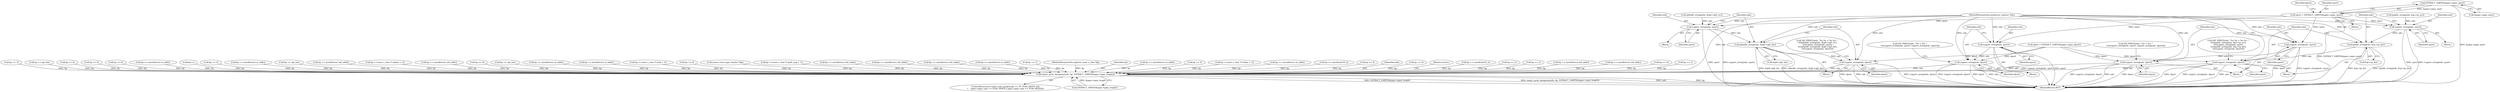 digraph "0_tcpdump_da6f1a677bfa4476abaeaf9b1afe1c4390f51b41@pointer" {
"1000204" [label="(Call,EXTRACT_16BITS(&pgm->pgm_sport))"];
"1000202" [label="(Call,sport = EXTRACT_16BITS(&pgm->pgm_sport))"];
"1000239" [label="(Call,tcpport_string(ndo, sport))"];
"1000243" [label="(Call,ip6addr_string(ndo, &ip6->ip6_dst))"];
"1000249" [label="(Call,tcpport_string(ndo, dport))"];
"1001998" [label="(Call,zmtp1_print_datagram(ndo, bp, EXTRACT_16BITS(&pgm->pgm_length)))"];
"1000260" [label="(Call,tcpport_string(ndo, sport))"];
"1000263" [label="(Call,tcpport_string(ndo, dport))"];
"1000288" [label="(Call,tcpport_string(ndo, sport))"];
"1000292" [label="(Call,ipaddr_string(ndo, &ip->ip_dst))"];
"1000298" [label="(Call,tcpport_string(ndo, dport))"];
"1000309" [label="(Call,tcpport_string(ndo, sport))"];
"1000312" [label="(Call,tcpport_string(ndo, dport))"];
"1000811" [label="(Call,bp += sizeof(struct in6_addr))"];
"1000433" [label="(Call,bp += sizeof(struct in6_addr))"];
"1000748" [label="(Call,bp += sizeof(struct in_addr))"];
"1001153" [label="(Call,bp += 2)"];
"1000311" [label="(Identifier,sport)"];
"1000244" [label="(Identifier,ndo)"];
"1000417" [label="(Call,bp += sizeof(struct in_addr))"];
"1001666" [label="(Call,bp += opt_len)"];
"1000560" [label="(Call,bp += sizeof(struct in6_addr))"];
"1000287" [label="(Block,)"];
"1001998" [label="(Call,zmtp1_print_datagram(ndo, bp, EXTRACT_16BITS(&pgm->pgm_length)))"];
"1000263" [label="(Call,tcpport_string(ndo, dport))"];
"1000281" [label="(Call,ipaddr_string(ndo, &ip->ip_src))"];
"1000288" [label="(Call,tcpport_string(ndo, sport))"];
"1000661" [label="(Call,bp = (const u_char *) (odata + 1))"];
"1000226" [label="(Call,ND_PRINT((ndo, \"%s.%s > %s.%s: \",\n\t\t\t\tip6addr_string(ndo, &ip6->ip6_src),\n\t\t\t\ttcpport_string(ndo, sport),\n\t\t\t\tip6addr_string(ndo, &ip6->ip6_dst),\n\t\t\t\ttcpport_string(ndo, dport))))"];
"1000764" [label="(Call,bp += sizeof(struct in6_addr))"];
"1000275" [label="(Call,ND_PRINT((ndo, \"%s.%s > %s.%s: \",\n\t\t\t\tipaddr_string(ndo, &ip->ip_src),\n\t\t\t\ttcpport_string(ndo, sport),\n\t\t\t\tipaddr_string(ndo, &ip->ip_dst),\n\t\t\t\ttcpport_string(ndo, dport))))"];
"1000242" [label="(Block,)"];
"1001530" [label="(Call,bp += 4)"];
"1001576" [label="(Call,bp += opt_len)"];
"1000298" [label="(Call,tcpport_string(ndo, dport))"];
"1000210" [label="(Identifier,dport)"];
"1000795" [label="(Call,bp += sizeof(struct in_addr))"];
"1000882" [label="(Call,bp = (const u_char *) (ack + 1))"];
"1001187" [label="(Call,bp += 4)"];
"1000128" [label="(Call,(const struct pgm_header *)bp)"];
"1000259" [label="(Block,)"];
"1000250" [label="(Identifier,ndo)"];
"1000299" [label="(Identifier,ndo)"];
"1000265" [label="(Identifier,dport)"];
"1000202" [label="(Call,sport = EXTRACT_16BITS(&pgm->pgm_sport))"];
"1000495" [label="(Call,bp = (const u_char *) (poll_msg + 1))"];
"1001803" [label="(Call,bp += sizeof(struct in6_addr))"];
"1000292" [label="(Call,ipaddr_string(ndo, &ip->ip_dst))"];
"1000241" [label="(Identifier,sport)"];
"1000314" [label="(Identifier,dport)"];
"1000107" [label="(MethodParameterIn,netdissect_options *ndo)"];
"1000108" [label="(MethodParameterIn,register const u_char *bp)"];
"1000232" [label="(Call,ip6addr_string(ndo, &ip6->ip6_src))"];
"1002000" [label="(Identifier,bp)"];
"1000261" [label="(Identifier,ndo)"];
"1000243" [label="(Call,ip6addr_string(ndo, &ip6->ip6_dst))"];
"1000309" [label="(Call,tcpport_string(ndo, sport))"];
"1000308" [label="(Block,)"];
"1000262" [label="(Identifier,sport)"];
"1001764" [label="(Call,bp += sizeof(struct in_addr))"];
"1001688" [label="(Call,bp += 2)"];
"1000698" [label="(Call,bp = (const u_char *) (rdata + 1))"];
"1000303" [label="(Call,ND_PRINT((ndo, \"%s > %s: \",\n\t\t\t\ttcpport_string(ndo, sport), tcpport_string(ndo, dport))))"];
"1000544" [label="(Call,bp += sizeof(struct in_addr))"];
"1000979" [label="(Call,bp += sizeof(uint16_t))"];
"1000240" [label="(Identifier,ndo)"];
"1000209" [label="(Call,dport = EXTRACT_16BITS(&pgm->pgm_dport))"];
"1001305" [label="(Call,bp += 4)"];
"1001999" [label="(Identifier,ndo)"];
"1000238" [label="(Block,)"];
"1000290" [label="(Identifier,sport)"];
"1001135" [label="(Call,bp += 4)"];
"1002006" [label="(Return,return;)"];
"1000264" [label="(Identifier,ndo)"];
"1000603" [label="(Call,bp += sizeof(uint32_t))"];
"1001624" [label="(Call,bp += 2)"];
"1000205" [label="(Call,&pgm->pgm_sport)"];
"1000254" [label="(Call,ND_PRINT((ndo, \"%s > %s: \",\n\t\t\t\ttcpport_string(ndo, sport), tcpport_string(ndo, dport))))"];
"1001598" [label="(Call,bp += 2)"];
"1001417" [label="(Call,bp += sizeof(struct in6_addr))"];
"1000204" [label="(Call,EXTRACT_16BITS(&pgm->pgm_sport))"];
"1001930" [label="(Call,bp += sizeof(struct in6_addr))"];
"1000249" [label="(Call,tcpport_string(ndo, dport))"];
"1001980" [label="(ControlStructure,if (ndo->ndo_packettype == PT_PGM_ZMTP1 &&\n\t    (pgm->pgm_type == PGM_ODATA || pgm->pgm_type == PGM_RDATA)))"];
"1000289" [label="(Identifier,ndo)"];
"1000310" [label="(Identifier,ndo)"];
"1000111" [label="(Block,)"];
"1000203" [label="(Identifier,sport)"];
"1001219" [label="(Call,bp += 4)"];
"1000251" [label="(Identifier,dport)"];
"1000313" [label="(Identifier,ndo)"];
"1001092" [label="(Call,bp += 2)"];
"1002001" [label="(Call,EXTRACT_16BITS(&pgm->pgm_length))"];
"1000239" [label="(Call,tcpport_string(ndo, sport))"];
"1001650" [label="(Call,bp += 2)"];
"1001962" [label="(Call,bp += opt_len)"];
"1002020" [label="(MethodReturn,RET)"];
"1001495" [label="(Call,bp += 4)"];
"1000294" [label="(Call,&ip->ip_dst)"];
"1001891" [label="(Call,bp += sizeof(struct in_addr))"];
"1001460" [label="(Call,bp += 4)"];
"1001261" [label="(Call,bp += 4)"];
"1001378" [label="(Call,bp += sizeof(struct in_addr))"];
"1001025" [label="(Call,bp++)"];
"1000291" [label="(Block,)"];
"1000293" [label="(Identifier,ndo)"];
"1001558" [label="(Call,bp += 2)"];
"1000245" [label="(Call,&ip6->ip6_dst)"];
"1000312" [label="(Call,tcpport_string(ndo, dport))"];
"1000300" [label="(Identifier,dport)"];
"1000260" [label="(Call,tcpport_string(ndo, sport))"];
"1000204" -> "1000202"  [label="AST: "];
"1000204" -> "1000205"  [label="CFG: "];
"1000205" -> "1000204"  [label="AST: "];
"1000202" -> "1000204"  [label="CFG: "];
"1000204" -> "1002020"  [label="DDG: &pgm->pgm_sport"];
"1000204" -> "1000202"  [label="DDG: &pgm->pgm_sport"];
"1000202" -> "1000111"  [label="AST: "];
"1000203" -> "1000202"  [label="AST: "];
"1000210" -> "1000202"  [label="CFG: "];
"1000202" -> "1002020"  [label="DDG: EXTRACT_16BITS(&pgm->pgm_sport)"];
"1000202" -> "1000239"  [label="DDG: sport"];
"1000202" -> "1000260"  [label="DDG: sport"];
"1000202" -> "1000288"  [label="DDG: sport"];
"1000202" -> "1000309"  [label="DDG: sport"];
"1000239" -> "1000238"  [label="AST: "];
"1000239" -> "1000241"  [label="CFG: "];
"1000240" -> "1000239"  [label="AST: "];
"1000241" -> "1000239"  [label="AST: "];
"1000244" -> "1000239"  [label="CFG: "];
"1000239" -> "1002020"  [label="DDG: tcpport_string(ndo, sport)"];
"1000239" -> "1002020"  [label="DDG: sport"];
"1000232" -> "1000239"  [label="DDG: ndo"];
"1000107" -> "1000239"  [label="DDG: ndo"];
"1000239" -> "1000243"  [label="DDG: ndo"];
"1000243" -> "1000242"  [label="AST: "];
"1000243" -> "1000245"  [label="CFG: "];
"1000244" -> "1000243"  [label="AST: "];
"1000245" -> "1000243"  [label="AST: "];
"1000250" -> "1000243"  [label="CFG: "];
"1000243" -> "1002020"  [label="DDG: &ip6->ip6_dst"];
"1000243" -> "1002020"  [label="DDG: ip6addr_string(ndo, &ip6->ip6_dst)"];
"1000107" -> "1000243"  [label="DDG: ndo"];
"1000243" -> "1000249"  [label="DDG: ndo"];
"1000249" -> "1000242"  [label="AST: "];
"1000249" -> "1000251"  [label="CFG: "];
"1000250" -> "1000249"  [label="AST: "];
"1000251" -> "1000249"  [label="AST: "];
"1000226" -> "1000249"  [label="CFG: "];
"1000249" -> "1002020"  [label="DDG: dport"];
"1000249" -> "1002020"  [label="DDG: ndo"];
"1000249" -> "1002020"  [label="DDG: tcpport_string(ndo, dport)"];
"1000107" -> "1000249"  [label="DDG: ndo"];
"1000209" -> "1000249"  [label="DDG: dport"];
"1000249" -> "1001998"  [label="DDG: ndo"];
"1001998" -> "1001980"  [label="AST: "];
"1001998" -> "1002001"  [label="CFG: "];
"1001999" -> "1001998"  [label="AST: "];
"1002000" -> "1001998"  [label="AST: "];
"1002001" -> "1001998"  [label="AST: "];
"1002006" -> "1001998"  [label="CFG: "];
"1001998" -> "1002020"  [label="DDG: EXTRACT_16BITS(&pgm->pgm_length)"];
"1001998" -> "1002020"  [label="DDG: zmtp1_print_datagram(ndo, bp, EXTRACT_16BITS(&pgm->pgm_length))"];
"1001998" -> "1002020"  [label="DDG: ndo"];
"1001998" -> "1002020"  [label="DDG: bp"];
"1000298" -> "1001998"  [label="DDG: ndo"];
"1000312" -> "1001998"  [label="DDG: ndo"];
"1000263" -> "1001998"  [label="DDG: ndo"];
"1000107" -> "1001998"  [label="DDG: ndo"];
"1001417" -> "1001998"  [label="DDG: bp"];
"1000433" -> "1001998"  [label="DDG: bp"];
"1000698" -> "1001998"  [label="DDG: bp"];
"1001558" -> "1001998"  [label="DDG: bp"];
"1001576" -> "1001998"  [label="DDG: bp"];
"1001495" -> "1001998"  [label="DDG: bp"];
"1000544" -> "1001998"  [label="DDG: bp"];
"1001891" -> "1001998"  [label="DDG: bp"];
"1001624" -> "1001998"  [label="DDG: bp"];
"1000128" -> "1001998"  [label="DDG: bp"];
"1001803" -> "1001998"  [label="DDG: bp"];
"1001187" -> "1001998"  [label="DDG: bp"];
"1001025" -> "1001998"  [label="DDG: bp"];
"1000882" -> "1001998"  [label="DDG: bp"];
"1001530" -> "1001998"  [label="DDG: bp"];
"1001962" -> "1001998"  [label="DDG: bp"];
"1000495" -> "1001998"  [label="DDG: bp"];
"1000795" -> "1001998"  [label="DDG: bp"];
"1001598" -> "1001998"  [label="DDG: bp"];
"1001153" -> "1001998"  [label="DDG: bp"];
"1001650" -> "1001998"  [label="DDG: bp"];
"1001261" -> "1001998"  [label="DDG: bp"];
"1000661" -> "1001998"  [label="DDG: bp"];
"1001460" -> "1001998"  [label="DDG: bp"];
"1001219" -> "1001998"  [label="DDG: bp"];
"1001666" -> "1001998"  [label="DDG: bp"];
"1000603" -> "1001998"  [label="DDG: bp"];
"1000417" -> "1001998"  [label="DDG: bp"];
"1000748" -> "1001998"  [label="DDG: bp"];
"1001135" -> "1001998"  [label="DDG: bp"];
"1000979" -> "1001998"  [label="DDG: bp"];
"1001688" -> "1001998"  [label="DDG: bp"];
"1000764" -> "1001998"  [label="DDG: bp"];
"1001092" -> "1001998"  [label="DDG: bp"];
"1001764" -> "1001998"  [label="DDG: bp"];
"1001930" -> "1001998"  [label="DDG: bp"];
"1001305" -> "1001998"  [label="DDG: bp"];
"1000811" -> "1001998"  [label="DDG: bp"];
"1001378" -> "1001998"  [label="DDG: bp"];
"1000560" -> "1001998"  [label="DDG: bp"];
"1000108" -> "1001998"  [label="DDG: bp"];
"1002001" -> "1001998"  [label="DDG: &pgm->pgm_length"];
"1000260" -> "1000259"  [label="AST: "];
"1000260" -> "1000262"  [label="CFG: "];
"1000261" -> "1000260"  [label="AST: "];
"1000262" -> "1000260"  [label="AST: "];
"1000264" -> "1000260"  [label="CFG: "];
"1000260" -> "1002020"  [label="DDG: tcpport_string(ndo, sport)"];
"1000260" -> "1002020"  [label="DDG: sport"];
"1000107" -> "1000260"  [label="DDG: ndo"];
"1000260" -> "1000263"  [label="DDG: ndo"];
"1000263" -> "1000259"  [label="AST: "];
"1000263" -> "1000265"  [label="CFG: "];
"1000264" -> "1000263"  [label="AST: "];
"1000265" -> "1000263"  [label="AST: "];
"1000254" -> "1000263"  [label="CFG: "];
"1000263" -> "1002020"  [label="DDG: dport"];
"1000263" -> "1002020"  [label="DDG: ndo"];
"1000263" -> "1002020"  [label="DDG: tcpport_string(ndo, dport)"];
"1000107" -> "1000263"  [label="DDG: ndo"];
"1000209" -> "1000263"  [label="DDG: dport"];
"1000288" -> "1000287"  [label="AST: "];
"1000288" -> "1000290"  [label="CFG: "];
"1000289" -> "1000288"  [label="AST: "];
"1000290" -> "1000288"  [label="AST: "];
"1000293" -> "1000288"  [label="CFG: "];
"1000288" -> "1002020"  [label="DDG: sport"];
"1000288" -> "1002020"  [label="DDG: tcpport_string(ndo, sport)"];
"1000281" -> "1000288"  [label="DDG: ndo"];
"1000107" -> "1000288"  [label="DDG: ndo"];
"1000288" -> "1000292"  [label="DDG: ndo"];
"1000292" -> "1000291"  [label="AST: "];
"1000292" -> "1000294"  [label="CFG: "];
"1000293" -> "1000292"  [label="AST: "];
"1000294" -> "1000292"  [label="AST: "];
"1000299" -> "1000292"  [label="CFG: "];
"1000292" -> "1002020"  [label="DDG: ipaddr_string(ndo, &ip->ip_dst)"];
"1000292" -> "1002020"  [label="DDG: &ip->ip_dst"];
"1000107" -> "1000292"  [label="DDG: ndo"];
"1000292" -> "1000298"  [label="DDG: ndo"];
"1000298" -> "1000291"  [label="AST: "];
"1000298" -> "1000300"  [label="CFG: "];
"1000299" -> "1000298"  [label="AST: "];
"1000300" -> "1000298"  [label="AST: "];
"1000275" -> "1000298"  [label="CFG: "];
"1000298" -> "1002020"  [label="DDG: tcpport_string(ndo, dport)"];
"1000298" -> "1002020"  [label="DDG: ndo"];
"1000298" -> "1002020"  [label="DDG: dport"];
"1000107" -> "1000298"  [label="DDG: ndo"];
"1000209" -> "1000298"  [label="DDG: dport"];
"1000309" -> "1000308"  [label="AST: "];
"1000309" -> "1000311"  [label="CFG: "];
"1000310" -> "1000309"  [label="AST: "];
"1000311" -> "1000309"  [label="AST: "];
"1000313" -> "1000309"  [label="CFG: "];
"1000309" -> "1002020"  [label="DDG: tcpport_string(ndo, sport)"];
"1000309" -> "1002020"  [label="DDG: sport"];
"1000107" -> "1000309"  [label="DDG: ndo"];
"1000309" -> "1000312"  [label="DDG: ndo"];
"1000312" -> "1000308"  [label="AST: "];
"1000312" -> "1000314"  [label="CFG: "];
"1000313" -> "1000312"  [label="AST: "];
"1000314" -> "1000312"  [label="AST: "];
"1000303" -> "1000312"  [label="CFG: "];
"1000312" -> "1002020"  [label="DDG: tcpport_string(ndo, dport)"];
"1000312" -> "1002020"  [label="DDG: ndo"];
"1000312" -> "1002020"  [label="DDG: dport"];
"1000107" -> "1000312"  [label="DDG: ndo"];
"1000209" -> "1000312"  [label="DDG: dport"];
}
